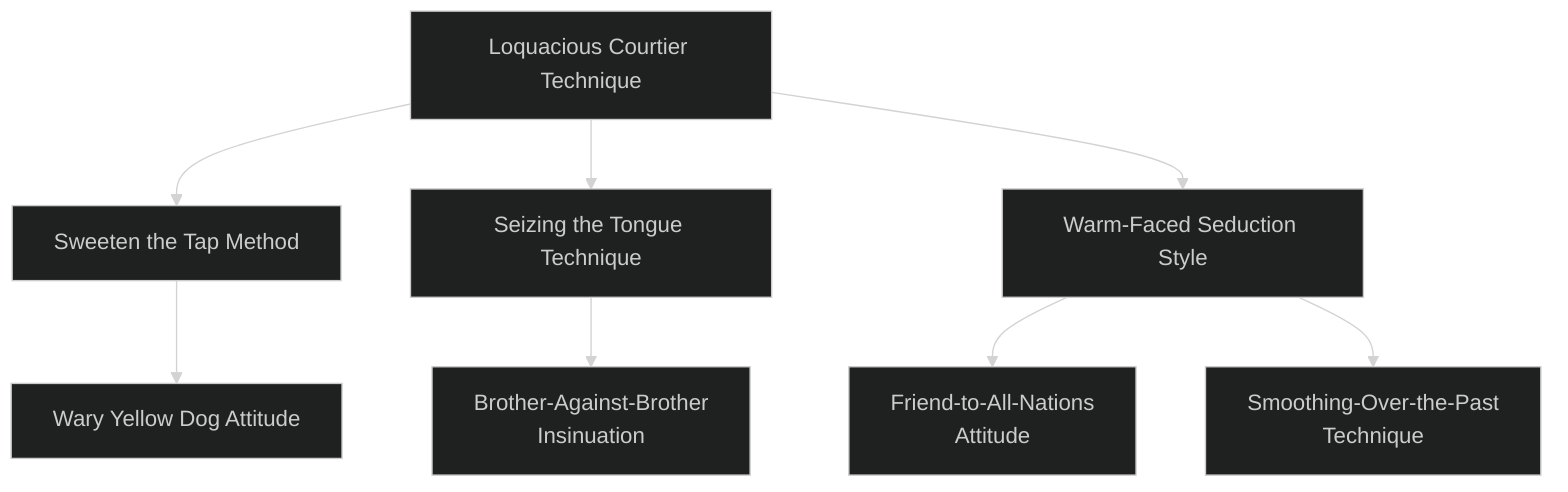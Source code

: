---
config:
  theme: dark
---
flowchart TD

    loquacious_courtier_technique[Loquacious Courtier Technique]
    click loquacious_courtier_technique callback "
        Loquacious Courtier Technique<br>
        <br>
        Cost: 1 mote per two dice<br>
        Duration: One scene<br>
        Type: Simple<br>
        Minimum Socialize: 2<br>
        Minimum Essence: 1<br>
        Prerequisite Charms: None<br>
        <br>
        The character's stories and idle chitchat become more
        entertaining to those around him. Her every turn of phrase
        becomes wittier, her every comment more topical. Mechanically,
        this Charm allows the character to add two dice to her
        Socialize Ability for the scene for every mote she spends; she
        can add no more dice than she has dots in Socialize.
        "

    sweeten_the_tap_method[Sweeten the Tap Method]
    loquacious_courtier_technique --> sweeten_the_tap_method
    click sweeten_the_tap_method callback "
        Sweeten the Tap Method<br>
        <br>
        Cost: 2 motes<br>
        Duration: One scene<br>
        Type: Simple<br>
        Minimum Socialize: 3<br>
        Minimum Essence: 1<br>
        Prerequisite Charms: Loquacious Courtier Technique<br>
        <br>
        Nearly any gathering of Terrestrial Exalted involves
        the consumption of alcohol, often in great quantity. A
        Dragon-Blood can use the Sweeten-the-Tap Method while
        near a quantity of alcohol - he expends a minimum of
        Essence, and the drink noticeably improves in quality,
        strength and taste. This will usually improve the general
        mood of the room, reducing by 1 the difficulty of all
        Socialize rolls for anyone present and imbibing for the rest
        of the evening. However, should anyone botch a Socialize
        roll during the rest of the scene, an overreaction is more
        likely to take place — possibly tempers will fray, or characters
        may make ill-advised seduction attempts. This side
        effect has no particular game mechanic; the Storyteller's
        judgment should be the guide.
        "

    wary_yellow_dog_attitude[Wary Yellow Dog Attitude]
    sweeten_the_tap_method --> wary_yellow_dog_attitude
    click wary_yellow_dog_attitude callback "
        Wary Yellow Dog Attitude<br>
        <br>
        Cost: 1 mote<br>
        Duration: Instant<br>
        Type: Reflexive<br>
        Minimum Socialize: 3<br>
        Minimum Essence: 2<br>
        Prerequisite Charms: Sweeten-the-Tap Method<br>
        <br>
        When the Dragon-Blooded who knows this Charm is
        caught in a social situation that unexpectedly turns violent,
        she can quickly focus. During an unexpected combat - that
        is to say, not a military battle or one that comes at the end of
        a search-and-destroy mission for some hinterlands monster
        — the character can activate this Charm to add 3 to her
        Initiative roll. This Charm can only be used during the first
        three turns of an unexpected combat.
        "

    seizing_the_tongue_technique[Seizing the Tongue Technique]
    loquacious_courtier_technique --> seizing_the_tongue_technique
    click seizing_the_tongue_technique callback "
        Seizing the Tongue Technique<br>
        <br>
        Cost: 2 motes<br>
        Duration: Instant<br>
        Type: Reflexive<br>
        Minimum Socialize: 3<br>
        Minimum Essence: 2<br>
        Prerequisite Charms: Loquacious Courtier Technique<br>
        <br>
        In a social situation, a quick-witted Dragon-Blooded
        can often nimbly step out of a verbal pit and reestablish the
        grounds of a conversation without giving offense to another
        party. By expending the necessary Essence, the
        Dragon-Blood's player can immediately reroll any Socialize
        roll. She must accept the second roll even if it is worse
        than the first, and she cannot spend additional Essence to
        make subsequent rerolls after the first, Additionally, if
        Seizing the Tongue Technique is part of any Combo,
        then Essence must be spent to reactivate all the other
        Charms in that Combo when the reroll takes place, if those
        Charms have separate dice rolls associated with them, they
        are not rerolled
        "

    brother_against_brother_insinuation[Brother-Against-Brother<br>Insinuation]
    seizing_the_tongue_technique --> brother_against_brother_insinuation
    click brother_against_brother_insinuation callback "
        Brother-Against-Brother Insinuation<br>
        <br>
        Cost: 4 motes, 1 Willpower<br>
        Duration: One scene<br>
        Type: Simple<br>
        Minimum Socialize: 3<br>
        Minimum Essence: 2<br>
        Prerequisite Charms: Seizing-the-Tongue Technique<br>
        <br>
        The personal connections between arrogant and aggressive
        beings such as the Dragon-Blooded are often
        tenuous; it barely takes a spark to destroy the connection
        between two such individuals for a short while.<br>
        To activate this Charm, both the target individual and the
        character she is to be set against must be present. The Exalt
        spends the necessary motes of Essence and makes a simple
        comment to one individual about the other - &quot;I hear he's got
        plans that don't include you&quot; or the like works well enough.
        That is sufficient to weaken the bonds of friendship or love
        between the two characters for the remainder of the scene. The
        characters' reaction to this conflict is up to the Storyteller, of
        course; it may be both parties stomping off to cool their heads
        or engaging in a vicious argument or even coming to blows.<br>
        Neither party immediately remembers the character who
        started the disagreement between them, though other parties
        present may notice the character's activity. When the scene is
        over, cooler heads prevail, and both characters remember the
        strength of their friendship. Unless something horrifically bad
        happened between the two (again, a matter for the Storyteller's
        discretion), they will return to their previous relationship.<br>
        When the Charm ends, the character who was the
        original target of the Charm may remember the Exalted's
        well-timed turn of phrase (requires a successful Intelligence
        + Socialize roll with a difficulty equal to the Manipulation
        of the Exalt who used this Charm). This Charm is well-
        known in the Realm, and those who use it in social situations
        can be brought up on charges or disgraced.<br>
        This Charm does not work if either target character has
        an Essence higher than that of the Exalt using the Charm.
        "

    warm_faced_seduction_style[Warm-Faced Seduction Style]
    loquacious_courtier_technique --> warm_faced_seduction_style
    click warm_faced_seduction_style callback "
        Warm-Faced Seduction Style<br>
        <br>
        Cost: 1 mote<br>
        Duration: Instant<br>
        Type: Supplemental<br>
        Minimum Socialize: 3<br>
        Minimum Essence: 2<br>
        Prerequisite Charms: Loquacious Courtier Technique<br>
        <br>
        The Exalted coaxes the seductive aura of a flickering
        candle in the dark to coalesce around her face, and she briefly
        becomes far more attractive to a character that she is attempting
        to seduce. The Dragon-Blood who uses this Charm
        momentarily increases her Socialize dice pool by, up to five
        dice, solely for the purpose of seducing the Charm's target.
        Warm-Faced Seduction Style cannot increase the character's
        Socialize Trait no more than double its base value.
        "

    friend_to_all_nations_attitude[Friend-to-All-Nations<br>Attitude]
    warm_faced_seduction_style --> friend_to_all_nations_attitude
    click friend_to_all_nations_attitude callback "
        Friend-to-All-Nations Attitude<br>
        <br>
        Cost: 2 motes<br>
        Duration: One scene<br>
        Type: Simple<br>
        Minimum Socialize: 3<br>
        Minimum Essence: 2<br>
        Prerequisite Charms: Warm-Faced Seduction Style<br>
        <br>
        The Dragon-Blooded with Friend-to-All-Nations
        Attitude finds herself to be equally at home on the Blessed
        Isle, in the Scavenger Lands or even in the barbaric
        reaches of the Wyld. While this Charm is active, the Exalt
        suffers no penalties to her Socialize Ability for being in a
        strange land, so long as she speaks the local tongue. If she
        does not, she may suffer a penalty at the Storyteller's
        discretion, but even so, that penalty will be relatively
        minor, as she instinctively knows all of the mores and basic
        manners of the culture into which she immerses herself.
        Strangely, this Charm is somewhat less effective in
        melting-pot cultures such as Nexus, as the character picks
        up on cultural standards from several groups simultaneously.
        Thankfully, people in such melting pots are, on
        average, more tolerant of cultural differences, so the net
        effect of the Charm is the same.
        "

    smoothing_over_the_past_technique[Smoothing-Over-the-Past<br>Technique]
    warm_faced_seduction_style --> smoothing_over_the_past_technique
    click smoothing_over_the_past_technique callback "
        Smoothing-Over-the-Past Technique<br>
        <br>
        Cost: 3 motes, 1 Willpower<br>
        Duration: One scene<br>
        Type: Reflexive<br>
        Minimum Socialize: 5<br>
        Minimum Essence: 3<br>
        Prerequisite Charms: Warm-Faced Seduction Style<br>
        <br>
        This Charm enables the Dragon-Blood who uses it to
        cause a target's mind to temporarily skip over a past event
        involving the Exalted that would reflect poorly on the
        current discussion. That is to say, she makes the target
        forget about a single event in the past — an event that
        must have included the Exalt herself — just for the current
        scene. She can cause the target to forget about multiple
        events if she wishes, but that requires multiple uses of this
        Charm, just as with any other reflexive Charm.<br>
        When the scene is over, the target will be aware of what
        has happened to her, and she is likely to be quite unhappy
        about any bargains reached while she was not quite herself.
        That means that future uses of this Charm on the same:
        individual will require the Exalt to first use the Charm to
        smooth over the target's memories of having been previously
        fooled through the use of Smoothing Over-the-Past
        Technique. Covering up for careless use of this Charm can
        quickly become impossibly expensive in Essence.<br>
        This Charm does not work on characters whose
        Essence Traits are higher than that of the character
        using the Charm.
        "